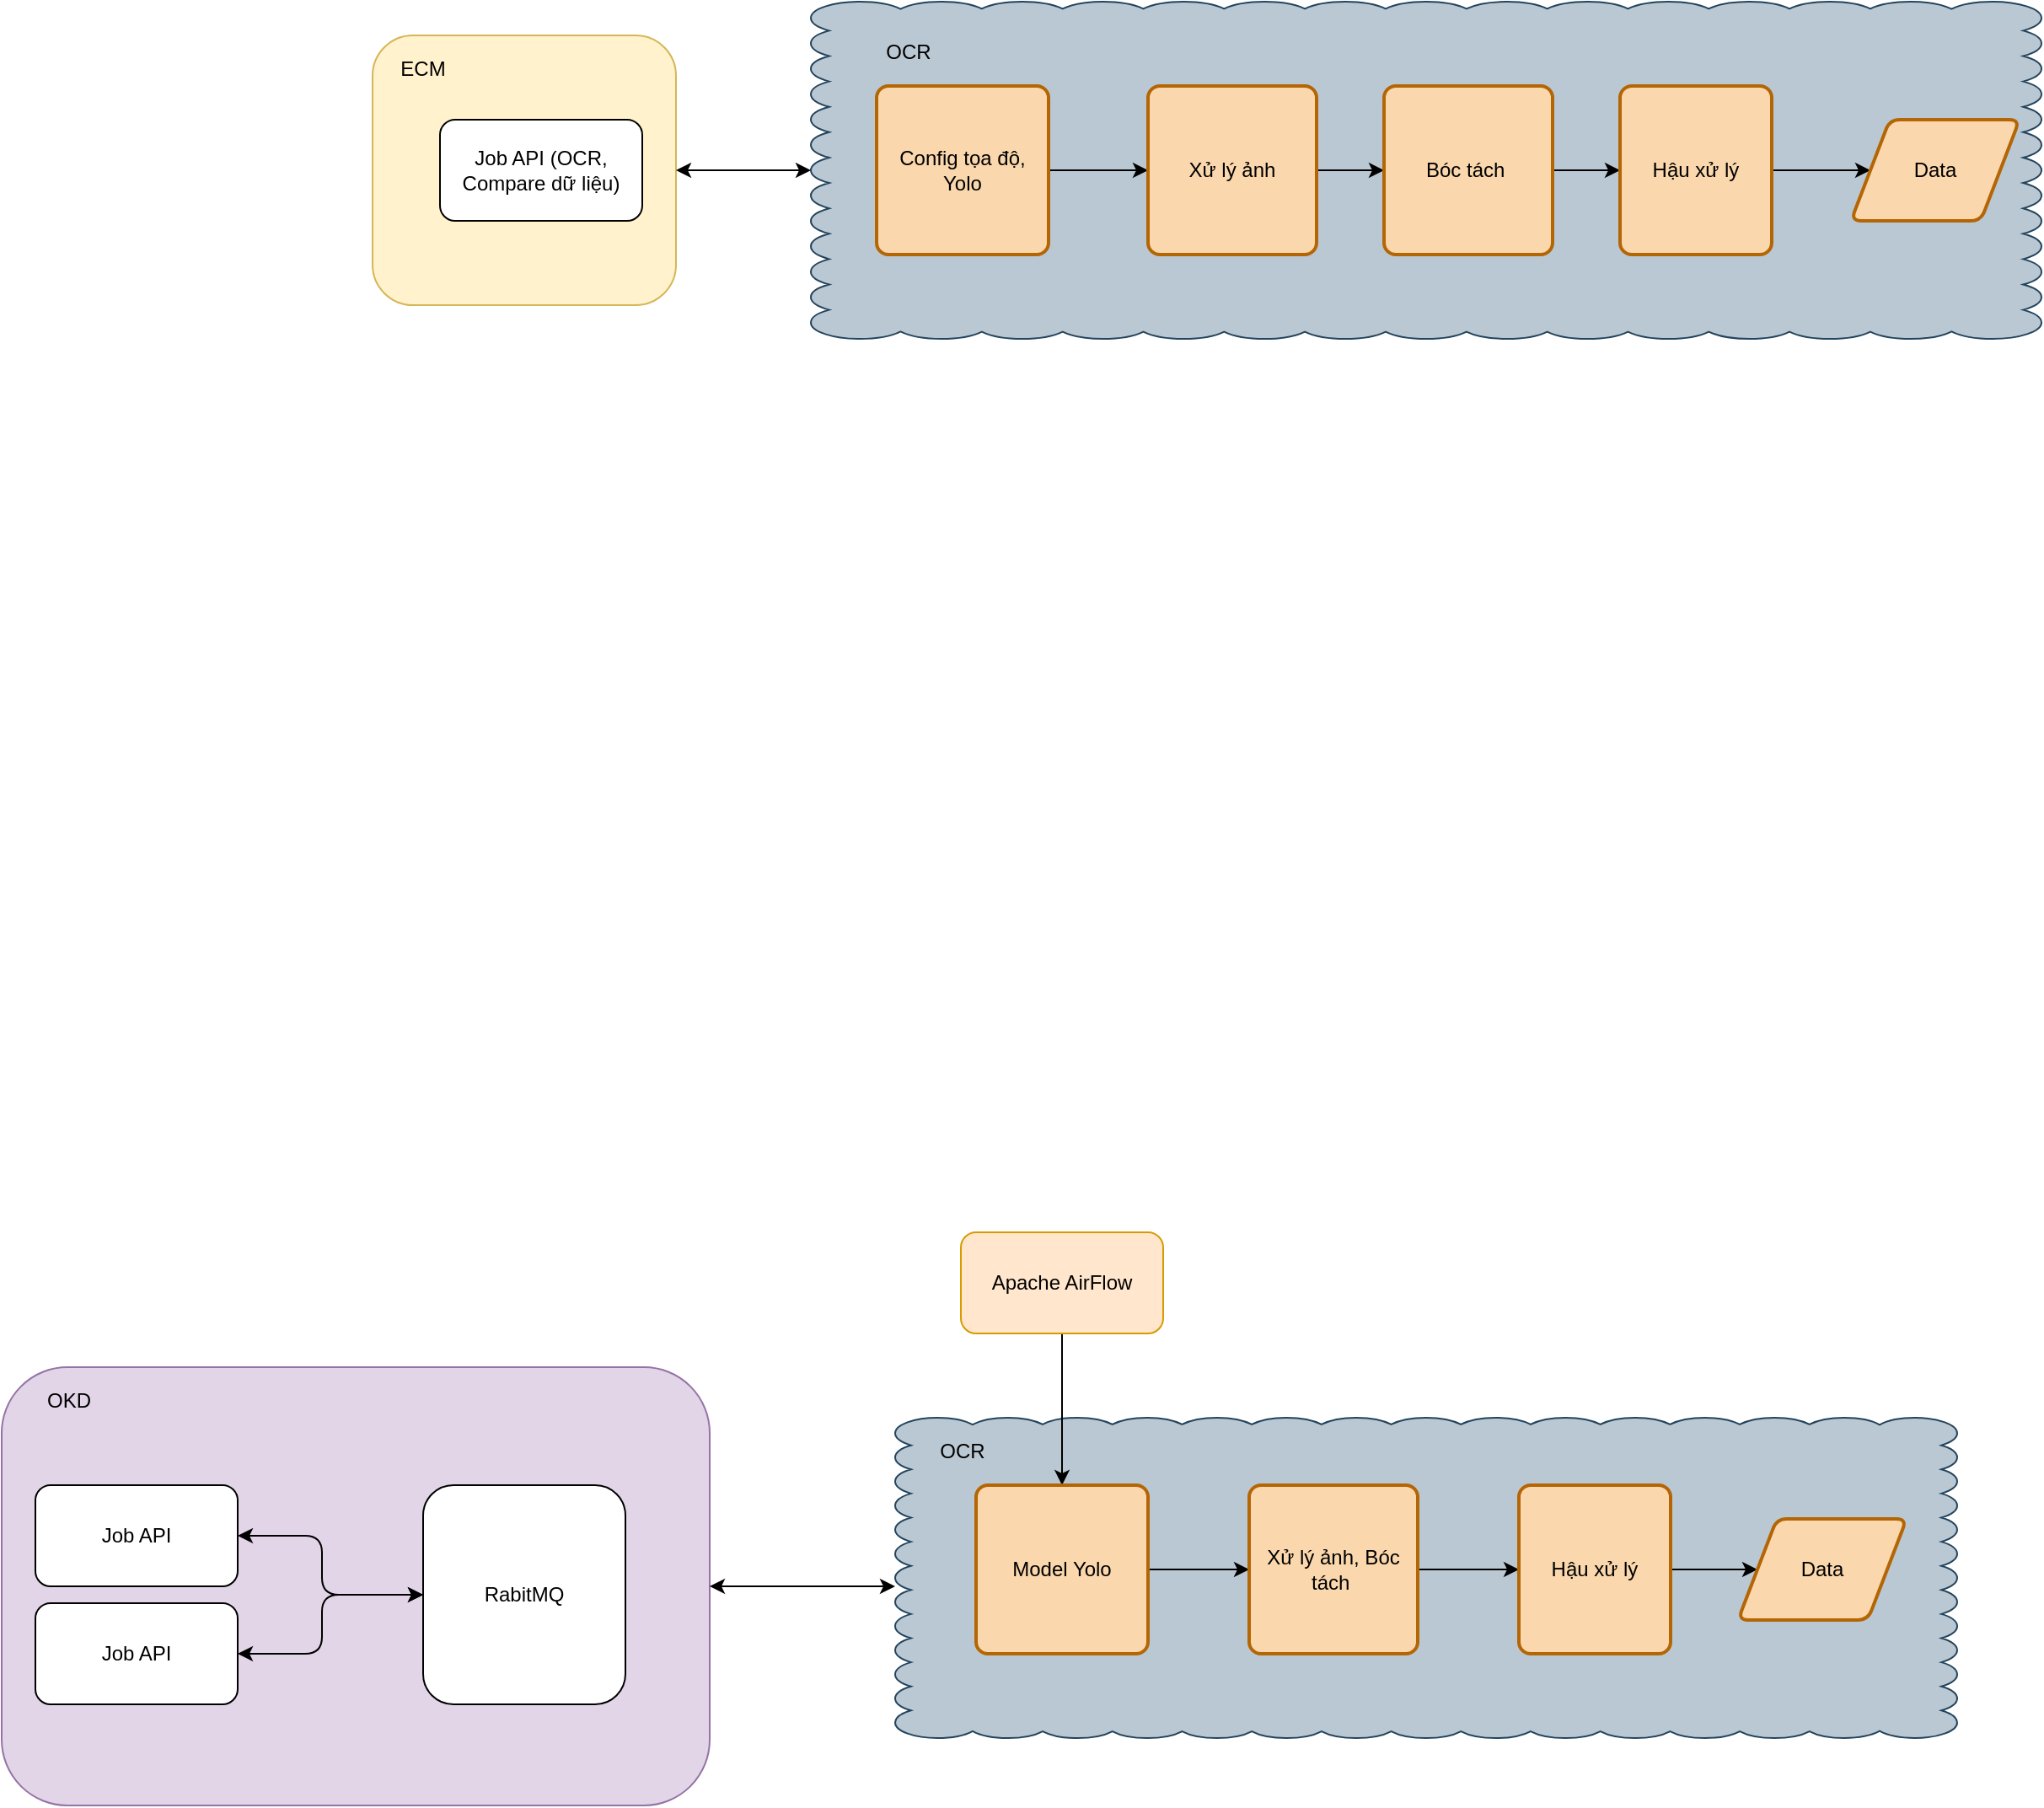 <mxfile version="14.6.13" type="github">
  <diagram id="SNh0isrDpyEV201paJJA" name="Page-1">
    <mxGraphModel dx="2249" dy="1963" grid="1" gridSize="10" guides="1" tooltips="1" connect="1" arrows="1" fold="1" page="1" pageScale="1" pageWidth="827" pageHeight="1169" math="0" shadow="0">
      <root>
        <mxCell id="0" />
        <mxCell id="1" parent="0" />
        <mxCell id="33-F8erYBEQdZg53-ENI-5" value="" style="rounded=1;whiteSpace=wrap;html=1;fillColor=#fff2cc;strokeColor=#d6b656;" vertex="1" parent="1">
          <mxGeometry x="-50" y="-310" width="180" height="160" as="geometry" />
        </mxCell>
        <mxCell id="ZnnGFSXTL19ipxU4-vd9-39" value="" style="whiteSpace=wrap;html=1;shape=mxgraph.basic.cloud_rect;fillColor=#bac8d3;strokeColor=#23445d;" parent="1" vertex="1">
          <mxGeometry x="260" y="510" width="630" height="190" as="geometry" />
        </mxCell>
        <mxCell id="ZnnGFSXTL19ipxU4-vd9-53" value="" style="edgeStyle=orthogonalEdgeStyle;rounded=0;orthogonalLoop=1;jettySize=auto;html=1;" parent="1" source="ZnnGFSXTL19ipxU4-vd9-40" target="ZnnGFSXTL19ipxU4-vd9-41" edge="1">
          <mxGeometry relative="1" as="geometry" />
        </mxCell>
        <mxCell id="ZnnGFSXTL19ipxU4-vd9-51" style="edgeStyle=orthogonalEdgeStyle;rounded=0;orthogonalLoop=1;jettySize=auto;html=1;" parent="1" source="ZnnGFSXTL19ipxU4-vd9-41" target="ZnnGFSXTL19ipxU4-vd9-42" edge="1">
          <mxGeometry relative="1" as="geometry" />
        </mxCell>
        <mxCell id="ZnnGFSXTL19ipxU4-vd9-41" value="&lt;span&gt;Xử lý ảnh, Bóc tách&amp;nbsp;&lt;/span&gt;" style="rounded=1;whiteSpace=wrap;html=1;absoluteArcSize=1;arcSize=14;strokeWidth=2;fillColor=#fad7ac;strokeColor=#b46504;" parent="1" vertex="1">
          <mxGeometry x="470" y="550" width="100" height="100" as="geometry" />
        </mxCell>
        <mxCell id="ZnnGFSXTL19ipxU4-vd9-54" value="" style="edgeStyle=orthogonalEdgeStyle;rounded=0;orthogonalLoop=1;jettySize=auto;html=1;" parent="1" source="ZnnGFSXTL19ipxU4-vd9-42" target="ZnnGFSXTL19ipxU4-vd9-43" edge="1">
          <mxGeometry relative="1" as="geometry" />
        </mxCell>
        <mxCell id="ZnnGFSXTL19ipxU4-vd9-42" value="&lt;span&gt;Hậu xử lý&lt;/span&gt;" style="rounded=1;whiteSpace=wrap;html=1;absoluteArcSize=1;arcSize=14;strokeWidth=2;fillColor=#fad7ac;strokeColor=#b46504;" parent="1" vertex="1">
          <mxGeometry x="630" y="550" width="90" height="100" as="geometry" />
        </mxCell>
        <mxCell id="ZnnGFSXTL19ipxU4-vd9-43" value="Data" style="shape=parallelogram;html=1;strokeWidth=2;perimeter=parallelogramPerimeter;whiteSpace=wrap;rounded=1;arcSize=12;size=0.23;fillColor=#fad7ac;strokeColor=#b46504;" parent="1" vertex="1">
          <mxGeometry x="760" y="570" width="100" height="60" as="geometry" />
        </mxCell>
        <mxCell id="ZnnGFSXTL19ipxU4-vd9-45" value="" style="rounded=1;whiteSpace=wrap;html=1;fillColor=#e1d5e7;strokeColor=#9673a6;" parent="1" vertex="1">
          <mxGeometry x="-270" y="480" width="420" height="260" as="geometry" />
        </mxCell>
        <mxCell id="ZnnGFSXTL19ipxU4-vd9-48" value="OKD" style="text;html=1;strokeColor=none;fillColor=none;align=center;verticalAlign=middle;whiteSpace=wrap;rounded=0;" parent="1" vertex="1">
          <mxGeometry x="-250" y="490" width="40" height="20" as="geometry" />
        </mxCell>
        <mxCell id="ZnnGFSXTL19ipxU4-vd9-55" value="Job API" style="rounded=1;whiteSpace=wrap;html=1;" parent="1" vertex="1">
          <mxGeometry x="-250" y="550" width="120" height="60" as="geometry" />
        </mxCell>
        <mxCell id="ZnnGFSXTL19ipxU4-vd9-56" value="RabitMQ" style="rounded=1;whiteSpace=wrap;html=1;" parent="1" vertex="1">
          <mxGeometry x="-20" y="550" width="120" height="130" as="geometry" />
        </mxCell>
        <mxCell id="ZnnGFSXTL19ipxU4-vd9-57" value="Job API" style="rounded=1;whiteSpace=wrap;html=1;" parent="1" vertex="1">
          <mxGeometry x="-250" y="620" width="120" height="60" as="geometry" />
        </mxCell>
        <mxCell id="ZnnGFSXTL19ipxU4-vd9-66" value="" style="edgeStyle=orthogonalEdgeStyle;rounded=0;orthogonalLoop=1;jettySize=auto;html=1;" parent="1" source="ZnnGFSXTL19ipxU4-vd9-64" target="ZnnGFSXTL19ipxU4-vd9-40" edge="1">
          <mxGeometry relative="1" as="geometry" />
        </mxCell>
        <mxCell id="ZnnGFSXTL19ipxU4-vd9-64" value="Apache AirFlow" style="rounded=1;whiteSpace=wrap;html=1;fillColor=#ffe6cc;strokeColor=#d79b00;" parent="1" vertex="1">
          <mxGeometry x="299" y="400" width="120" height="60" as="geometry" />
        </mxCell>
        <mxCell id="ZnnGFSXTL19ipxU4-vd9-67" value="" style="endArrow=classic;startArrow=classic;html=1;" parent="1" edge="1">
          <mxGeometry width="50" height="50" relative="1" as="geometry">
            <mxPoint x="150" y="610" as="sourcePoint" />
            <mxPoint x="260" y="610" as="targetPoint" />
          </mxGeometry>
        </mxCell>
        <mxCell id="ZnnGFSXTL19ipxU4-vd9-68" value="" style="endArrow=classic;startArrow=none;html=1;" parent="1" source="ZnnGFSXTL19ipxU4-vd9-40" edge="1">
          <mxGeometry width="50" height="50" relative="1" as="geometry">
            <mxPoint x="330" y="660" as="sourcePoint" />
            <mxPoint x="380" y="610" as="targetPoint" />
          </mxGeometry>
        </mxCell>
        <mxCell id="ZnnGFSXTL19ipxU4-vd9-40" value="Model Yolo" style="rounded=1;whiteSpace=wrap;html=1;absoluteArcSize=1;arcSize=14;strokeWidth=2;fillColor=#fad7ac;strokeColor=#b46504;" parent="1" vertex="1">
          <mxGeometry x="308" y="550" width="102" height="100" as="geometry" />
        </mxCell>
        <mxCell id="ZnnGFSXTL19ipxU4-vd9-77" value="" style="endArrow=classic;startArrow=classic;html=1;entryX=0;entryY=0.5;entryDx=0;entryDy=0;" parent="1" target="ZnnGFSXTL19ipxU4-vd9-56" edge="1">
          <mxGeometry width="50" height="50" relative="1" as="geometry">
            <mxPoint x="-130" y="580" as="sourcePoint" />
            <mxPoint x="-70" y="560" as="targetPoint" />
            <Array as="points">
              <mxPoint x="-80" y="580" />
              <mxPoint x="-80" y="615" />
            </Array>
          </mxGeometry>
        </mxCell>
        <mxCell id="ZnnGFSXTL19ipxU4-vd9-79" value="" style="endArrow=classic;startArrow=classic;html=1;entryX=0;entryY=0.5;entryDx=0;entryDy=0;" parent="1" target="ZnnGFSXTL19ipxU4-vd9-56" edge="1">
          <mxGeometry width="50" height="50" relative="1" as="geometry">
            <mxPoint x="-130" y="650" as="sourcePoint" />
            <mxPoint x="-80" y="600" as="targetPoint" />
            <Array as="points">
              <mxPoint x="-80" y="650" />
              <mxPoint x="-80" y="615" />
            </Array>
          </mxGeometry>
        </mxCell>
        <mxCell id="ZnnGFSXTL19ipxU4-vd9-80" value="" style="whiteSpace=wrap;html=1;shape=mxgraph.basic.cloud_rect;fillColor=#bac8d3;strokeColor=#23445d;" parent="1" vertex="1">
          <mxGeometry x="210" y="-330" width="730" height="200" as="geometry" />
        </mxCell>
        <mxCell id="ZnnGFSXTL19ipxU4-vd9-88" value="" style="edgeStyle=orthogonalEdgeStyle;rounded=0;orthogonalLoop=1;jettySize=auto;html=1;" parent="1" source="ZnnGFSXTL19ipxU4-vd9-81" target="ZnnGFSXTL19ipxU4-vd9-82" edge="1">
          <mxGeometry relative="1" as="geometry" />
        </mxCell>
        <mxCell id="ZnnGFSXTL19ipxU4-vd9-81" value="Config tọa độ, Yolo" style="rounded=1;whiteSpace=wrap;html=1;absoluteArcSize=1;arcSize=14;strokeWidth=2;fillColor=#fad7ac;strokeColor=#b46504;" parent="1" vertex="1">
          <mxGeometry x="249" y="-280" width="102" height="100" as="geometry" />
        </mxCell>
        <mxCell id="ZnnGFSXTL19ipxU4-vd9-89" value="" style="edgeStyle=orthogonalEdgeStyle;rounded=0;orthogonalLoop=1;jettySize=auto;html=1;" parent="1" source="ZnnGFSXTL19ipxU4-vd9-82" target="ZnnGFSXTL19ipxU4-vd9-83" edge="1">
          <mxGeometry relative="1" as="geometry" />
        </mxCell>
        <mxCell id="33-F8erYBEQdZg53-ENI-2" value="" style="edgeStyle=orthogonalEdgeStyle;rounded=0;orthogonalLoop=1;jettySize=auto;html=1;" edge="1" parent="1" source="ZnnGFSXTL19ipxU4-vd9-82" target="33-F8erYBEQdZg53-ENI-1">
          <mxGeometry relative="1" as="geometry" />
        </mxCell>
        <mxCell id="ZnnGFSXTL19ipxU4-vd9-82" value="&lt;span&gt;Xử lý ảnh&lt;/span&gt;" style="rounded=1;whiteSpace=wrap;html=1;absoluteArcSize=1;arcSize=14;strokeWidth=2;fillColor=#fad7ac;strokeColor=#b46504;" parent="1" vertex="1">
          <mxGeometry x="410" y="-280" width="100" height="100" as="geometry" />
        </mxCell>
        <mxCell id="ZnnGFSXTL19ipxU4-vd9-90" value="" style="edgeStyle=orthogonalEdgeStyle;rounded=0;orthogonalLoop=1;jettySize=auto;html=1;" parent="1" source="ZnnGFSXTL19ipxU4-vd9-83" target="ZnnGFSXTL19ipxU4-vd9-84" edge="1">
          <mxGeometry relative="1" as="geometry" />
        </mxCell>
        <mxCell id="ZnnGFSXTL19ipxU4-vd9-83" value="&lt;span&gt;Hậu xử lý&lt;/span&gt;" style="rounded=1;whiteSpace=wrap;html=1;absoluteArcSize=1;arcSize=14;strokeWidth=2;fillColor=#fad7ac;strokeColor=#b46504;" parent="1" vertex="1">
          <mxGeometry x="690" y="-280" width="90" height="100" as="geometry" />
        </mxCell>
        <mxCell id="ZnnGFSXTL19ipxU4-vd9-84" value="Data" style="shape=parallelogram;html=1;strokeWidth=2;perimeter=parallelogramPerimeter;whiteSpace=wrap;rounded=1;arcSize=12;size=0.23;fillColor=#fad7ac;strokeColor=#b46504;" parent="1" vertex="1">
          <mxGeometry x="827" y="-260" width="100" height="60" as="geometry" />
        </mxCell>
        <mxCell id="ZnnGFSXTL19ipxU4-vd9-85" value="OCR" style="text;html=1;strokeColor=none;fillColor=none;align=center;verticalAlign=middle;whiteSpace=wrap;rounded=0;" parent="1" vertex="1">
          <mxGeometry x="228" y="-310" width="80" height="20" as="geometry" />
        </mxCell>
        <mxCell id="ZnnGFSXTL19ipxU4-vd9-86" value="Job API (OCR, Compare dữ liệu)" style="rounded=1;whiteSpace=wrap;html=1;" parent="1" vertex="1">
          <mxGeometry x="-10" y="-260" width="120" height="60" as="geometry" />
        </mxCell>
        <mxCell id="ZnnGFSXTL19ipxU4-vd9-87" value="" style="endArrow=classic;startArrow=classic;html=1;exitX=1;exitY=0.5;exitDx=0;exitDy=0;exitPerimeter=0;" parent="1" source="33-F8erYBEQdZg53-ENI-5" edge="1">
          <mxGeometry width="50" height="50" relative="1" as="geometry">
            <mxPoint x="140" y="-230" as="sourcePoint" />
            <mxPoint x="210" y="-230" as="targetPoint" />
          </mxGeometry>
        </mxCell>
        <mxCell id="ZnnGFSXTL19ipxU4-vd9-91" value="OCR" style="text;html=1;strokeColor=none;fillColor=none;align=center;verticalAlign=middle;whiteSpace=wrap;rounded=0;" parent="1" vertex="1">
          <mxGeometry x="260" y="520" width="80" height="20" as="geometry" />
        </mxCell>
        <mxCell id="33-F8erYBEQdZg53-ENI-1" value="&lt;span&gt;Bóc tách&amp;nbsp;&lt;/span&gt;" style="rounded=1;whiteSpace=wrap;html=1;absoluteArcSize=1;arcSize=14;strokeWidth=2;fillColor=#fad7ac;strokeColor=#b46504;" vertex="1" parent="1">
          <mxGeometry x="550" y="-280" width="100" height="100" as="geometry" />
        </mxCell>
        <mxCell id="33-F8erYBEQdZg53-ENI-6" value="ECM" style="text;html=1;strokeColor=none;fillColor=none;align=center;verticalAlign=middle;whiteSpace=wrap;rounded=0;" vertex="1" parent="1">
          <mxGeometry x="-40" y="-300" width="40" height="20" as="geometry" />
        </mxCell>
      </root>
    </mxGraphModel>
  </diagram>
</mxfile>
